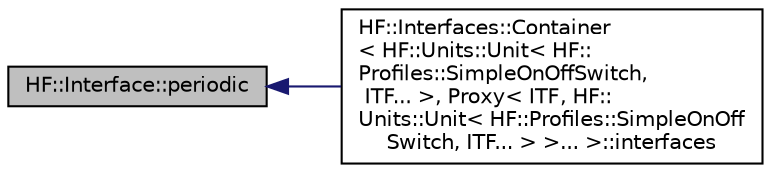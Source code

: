 digraph "HF::Interface::periodic"
{
  edge [fontname="Helvetica",fontsize="10",labelfontname="Helvetica",labelfontsize="10"];
  node [fontname="Helvetica",fontsize="10",shape=record];
  rankdir="LR";
  Node9 [label="HF::Interface::periodic",height=0.2,width=0.4,color="black", fillcolor="grey75", style="filled", fontcolor="black"];
  Node9 -> Node10 [dir="back",color="midnightblue",fontsize="10",style="solid",fontname="Helvetica"];
  Node10 [label="HF::Interfaces::Container\l\< HF::Units::Unit\< HF::\lProfiles::SimpleOnOffSwitch,\l ITF... \>, Proxy\< ITF, HF::\lUnits::Unit\< HF::Profiles::SimpleOnOff\lSwitch, ITF... \> \>... \>::interfaces",height=0.2,width=0.4,color="black", fillcolor="white", style="filled",URL="$classHF_1_1Interfaces_1_1Container.html#a5cbc4a298f19e724c13002bb3510ff4b",tooltip="Return the list of interfaces present in the wrapper. "];
}
